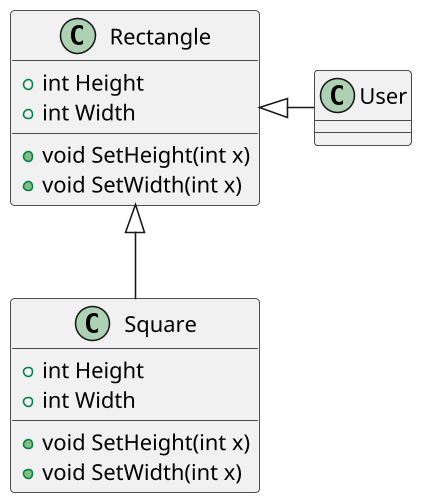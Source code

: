 @startuml
skinparam dpi 150

'長方形クラス
class Rectangle {
	+ void SetHeight(int x)
	+ void SetWidth(int x)
	+ int Height
	+ int Width
}

'正方形クラス
class Square {
	+void SetHeight(int x)
	+void SetWidth(int x)
	+ int Height
	+ int Width
}
'ユーザークラス
class User {
}


' クラス間の関係
Rectangle <|-- Square
Rectangle <|- User
@enduml